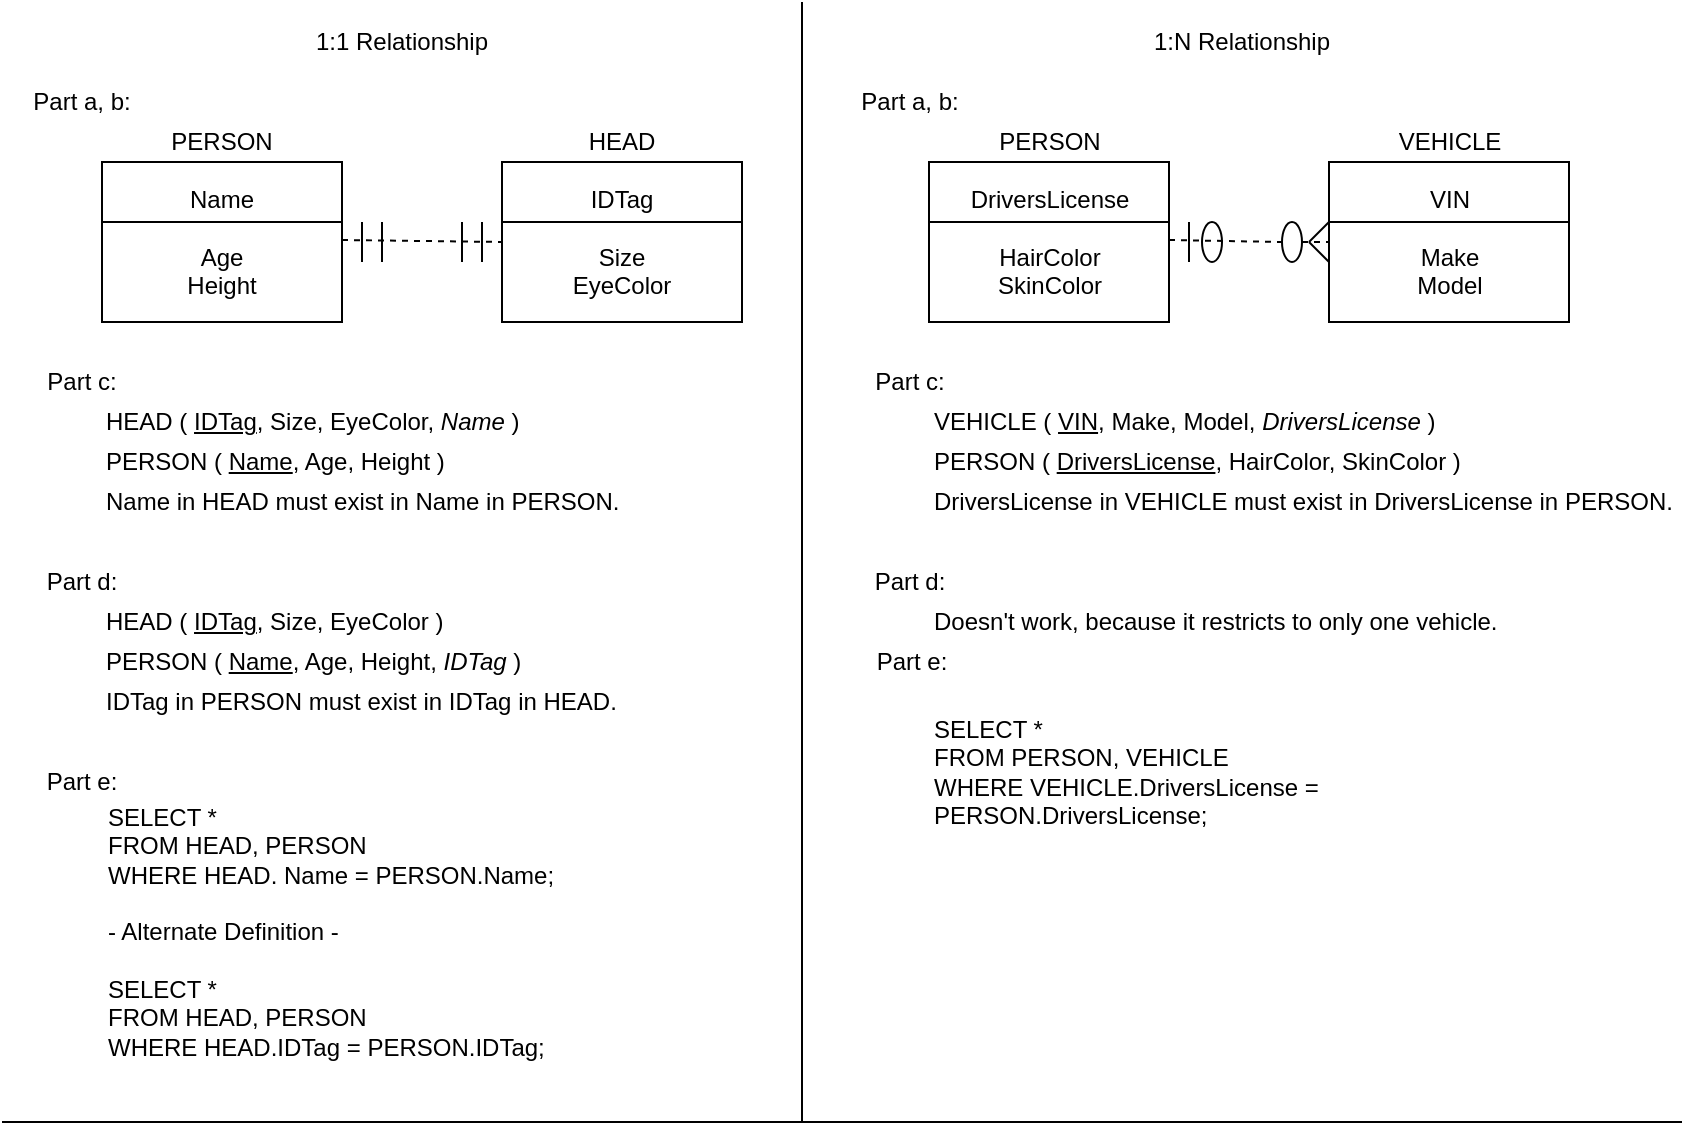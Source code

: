 <mxfile version="12.2.0" type="device" pages="1"><diagram id="vO8iKKDtlPTxBG_6jApg" name="Page-1"><mxGraphModel dx="1113" dy="770" grid="1" gridSize="10" guides="1" tooltips="1" connect="1" arrows="1" fold="1" page="1" pageScale="1" pageWidth="850" pageHeight="1100" math="0" shadow="0"><root><mxCell id="0"/><mxCell id="1" parent="0"/><mxCell id="Bejm0PEinxK8NZ-iXzP8-1" value="" style="rounded=0;whiteSpace=wrap;html=1;" vertex="1" parent="1"><mxGeometry x="50" y="80" width="120" height="80" as="geometry"/></mxCell><mxCell id="Bejm0PEinxK8NZ-iXzP8-2" value="PERSON" style="text;html=1;strokeColor=none;fillColor=none;align=center;verticalAlign=middle;whiteSpace=wrap;rounded=0;" vertex="1" parent="1"><mxGeometry x="50" y="60" width="120" height="20" as="geometry"/></mxCell><mxCell id="Bejm0PEinxK8NZ-iXzP8-3" value="HEAD" style="text;html=1;strokeColor=none;fillColor=none;align=center;verticalAlign=middle;whiteSpace=wrap;rounded=0;" vertex="1" parent="1"><mxGeometry x="250" y="60" width="120" height="20" as="geometry"/></mxCell><mxCell id="Bejm0PEinxK8NZ-iXzP8-4" value="" style="rounded=0;whiteSpace=wrap;html=1;" vertex="1" parent="1"><mxGeometry x="250" y="80" width="120" height="80" as="geometry"/></mxCell><mxCell id="Bejm0PEinxK8NZ-iXzP8-6" value="Name&lt;br&gt;&lt;br&gt;Age&lt;br&gt;Height" style="text;html=1;strokeColor=none;fillColor=none;align=center;verticalAlign=middle;whiteSpace=wrap;rounded=0;" vertex="1" parent="1"><mxGeometry x="50" y="80" width="120" height="80" as="geometry"/></mxCell><mxCell id="Bejm0PEinxK8NZ-iXzP8-7" value="IDTag&lt;br&gt;&lt;br&gt;Size&lt;br&gt;EyeColor" style="text;html=1;strokeColor=none;fillColor=none;align=center;verticalAlign=middle;whiteSpace=wrap;rounded=0;" vertex="1" parent="1"><mxGeometry x="250" y="80" width="120" height="80" as="geometry"/></mxCell><mxCell id="Bejm0PEinxK8NZ-iXzP8-8" value="" style="endArrow=none;html=1;" edge="1" parent="1"><mxGeometry width="50" height="50" relative="1" as="geometry"><mxPoint x="50" y="110" as="sourcePoint"/><mxPoint x="170" y="110" as="targetPoint"/></mxGeometry></mxCell><mxCell id="Bejm0PEinxK8NZ-iXzP8-9" value="" style="endArrow=none;html=1;" edge="1" parent="1"><mxGeometry width="50" height="50" relative="1" as="geometry"><mxPoint x="250" y="110" as="sourcePoint"/><mxPoint x="370" y="110" as="targetPoint"/></mxGeometry></mxCell><mxCell id="Bejm0PEinxK8NZ-iXzP8-10" value="" style="endArrow=none;dashed=1;html=1;entryX=0;entryY=0.5;entryDx=0;entryDy=0;" edge="1" parent="1" target="Bejm0PEinxK8NZ-iXzP8-7"><mxGeometry width="50" height="50" relative="1" as="geometry"><mxPoint x="170" y="119" as="sourcePoint"/><mxPoint x="230" y="119" as="targetPoint"/></mxGeometry></mxCell><mxCell id="Bejm0PEinxK8NZ-iXzP8-11" value="" style="endArrow=none;html=1;" edge="1" parent="1"><mxGeometry width="50" height="50" relative="1" as="geometry"><mxPoint x="180" y="130" as="sourcePoint"/><mxPoint x="180" y="110" as="targetPoint"/></mxGeometry></mxCell><mxCell id="Bejm0PEinxK8NZ-iXzP8-12" value="" style="endArrow=none;html=1;" edge="1" parent="1"><mxGeometry width="50" height="50" relative="1" as="geometry"><mxPoint x="240" y="130" as="sourcePoint"/><mxPoint x="240" y="110" as="targetPoint"/></mxGeometry></mxCell><mxCell id="Bejm0PEinxK8NZ-iXzP8-13" value="" style="endArrow=none;html=1;" edge="1" parent="1"><mxGeometry width="50" height="50" relative="1" as="geometry"><mxPoint x="190" y="130" as="sourcePoint"/><mxPoint x="190" y="110" as="targetPoint"/></mxGeometry></mxCell><mxCell id="Bejm0PEinxK8NZ-iXzP8-14" value="" style="endArrow=none;html=1;" edge="1" parent="1"><mxGeometry width="50" height="50" relative="1" as="geometry"><mxPoint x="230" y="130" as="sourcePoint"/><mxPoint x="230" y="110" as="targetPoint"/></mxGeometry></mxCell><mxCell id="Bejm0PEinxK8NZ-iXzP8-15" value="HEAD ( &lt;u&gt;IDTag&lt;/u&gt;, Size, EyeColor, &lt;i&gt;Name&lt;/i&gt; )" style="text;html=1;strokeColor=none;fillColor=none;align=left;verticalAlign=middle;whiteSpace=wrap;rounded=0;" vertex="1" parent="1"><mxGeometry x="50" y="200" width="220" height="20" as="geometry"/></mxCell><mxCell id="Bejm0PEinxK8NZ-iXzP8-16" value="PERSON ( &lt;u&gt;Name&lt;/u&gt;, Age, Height&amp;nbsp;)" style="text;html=1;strokeColor=none;fillColor=none;align=left;verticalAlign=middle;whiteSpace=wrap;rounded=0;" vertex="1" parent="1"><mxGeometry x="50" y="220" width="210" height="20" as="geometry"/></mxCell><mxCell id="Bejm0PEinxK8NZ-iXzP8-17" value="Part a, b:" style="text;html=1;strokeColor=none;fillColor=none;align=center;verticalAlign=middle;whiteSpace=wrap;rounded=0;" vertex="1" parent="1"><mxGeometry x="10" y="40" width="60" height="20" as="geometry"/></mxCell><mxCell id="Bejm0PEinxK8NZ-iXzP8-18" value="Part c:" style="text;html=1;strokeColor=none;fillColor=none;align=center;verticalAlign=middle;whiteSpace=wrap;rounded=0;" vertex="1" parent="1"><mxGeometry x="10" y="180" width="60" height="20" as="geometry"/></mxCell><mxCell id="Bejm0PEinxK8NZ-iXzP8-19" value="Part d:" style="text;html=1;strokeColor=none;fillColor=none;align=center;verticalAlign=middle;whiteSpace=wrap;rounded=0;" vertex="1" parent="1"><mxGeometry x="10" y="280" width="60" height="20" as="geometry"/></mxCell><mxCell id="Bejm0PEinxK8NZ-iXzP8-20" value="HEAD (&amp;nbsp;&lt;u&gt;IDTag&lt;/u&gt;, Size, EyeColor&amp;nbsp;)" style="text;html=1;strokeColor=none;fillColor=none;align=left;verticalAlign=middle;whiteSpace=wrap;rounded=0;" vertex="1" parent="1"><mxGeometry x="50" y="300" width="260" height="20" as="geometry"/></mxCell><mxCell id="Bejm0PEinxK8NZ-iXzP8-21" value="Part e:" style="text;html=1;strokeColor=none;fillColor=none;align=center;verticalAlign=middle;whiteSpace=wrap;rounded=0;" vertex="1" parent="1"><mxGeometry x="10" y="380" width="60" height="20" as="geometry"/></mxCell><mxCell id="Bejm0PEinxK8NZ-iXzP8-22" value="SELECT *&lt;br&gt;FROM HEAD, PERSON&lt;br&gt;WHERE HEAD. Name = PERSON.Name;&lt;br&gt;&lt;br&gt;- Alternate Definition -&lt;br&gt;&lt;br&gt;SELECT *&lt;br&gt;FROM HEAD, PERSON&lt;br&gt;WHERE HEAD.IDTag = PERSON.IDTag;" style="text;html=1;strokeColor=none;fillColor=none;align=left;verticalAlign=middle;whiteSpace=wrap;rounded=0;" vertex="1" parent="1"><mxGeometry x="50.5" y="400" width="322" height="130" as="geometry"/></mxCell><mxCell id="Bejm0PEinxK8NZ-iXzP8-23" value="Name in HEAD must exist in Name in PERSON." style="text;html=1;strokeColor=none;fillColor=none;align=left;verticalAlign=middle;whiteSpace=wrap;rounded=0;" vertex="1" parent="1"><mxGeometry x="50" y="240" width="260" height="20" as="geometry"/></mxCell><mxCell id="Bejm0PEinxK8NZ-iXzP8-25" value="PERSON ( &lt;u&gt;Name&lt;/u&gt;, Age, Height, &lt;i&gt;IDTag&lt;/i&gt; )" style="text;html=1;strokeColor=none;fillColor=none;align=left;verticalAlign=middle;whiteSpace=wrap;rounded=0;" vertex="1" parent="1"><mxGeometry x="50" y="320" width="220" height="20" as="geometry"/></mxCell><mxCell id="Bejm0PEinxK8NZ-iXzP8-26" value="IDTag in PERSON must exist in IDTag in HEAD." style="text;html=1;strokeColor=none;fillColor=none;align=left;verticalAlign=middle;whiteSpace=wrap;rounded=0;" vertex="1" parent="1"><mxGeometry x="50" y="340" width="260" height="20" as="geometry"/></mxCell><mxCell id="Bejm0PEinxK8NZ-iXzP8-27" value="" style="endArrow=none;html=1;" edge="1" parent="1"><mxGeometry width="50" height="50" relative="1" as="geometry"><mxPoint x="400" y="560" as="sourcePoint"/><mxPoint x="400" as="targetPoint"/></mxGeometry></mxCell><mxCell id="Bejm0PEinxK8NZ-iXzP8-28" value="" style="rounded=0;whiteSpace=wrap;html=1;" vertex="1" parent="1"><mxGeometry x="463.5" y="80" width="120" height="80" as="geometry"/></mxCell><mxCell id="Bejm0PEinxK8NZ-iXzP8-29" value="PERSON" style="text;html=1;strokeColor=none;fillColor=none;align=center;verticalAlign=middle;whiteSpace=wrap;rounded=0;" vertex="1" parent="1"><mxGeometry x="463.5" y="60" width="120" height="20" as="geometry"/></mxCell><mxCell id="Bejm0PEinxK8NZ-iXzP8-30" value="DriversLicense&lt;br&gt;&lt;br&gt;HairColor&lt;br&gt;SkinColor" style="text;html=1;strokeColor=none;fillColor=none;align=center;verticalAlign=middle;whiteSpace=wrap;rounded=0;" vertex="1" parent="1"><mxGeometry x="463.5" y="80" width="120" height="80" as="geometry"/></mxCell><mxCell id="Bejm0PEinxK8NZ-iXzP8-31" value="" style="endArrow=none;html=1;" edge="1" parent="1"><mxGeometry width="50" height="50" relative="1" as="geometry"><mxPoint x="463.5" y="110" as="sourcePoint"/><mxPoint x="583.5" y="110" as="targetPoint"/></mxGeometry></mxCell><mxCell id="Bejm0PEinxK8NZ-iXzP8-32" value="" style="endArrow=none;dashed=1;html=1;entryX=0;entryY=0.5;entryDx=0;entryDy=0;" edge="1" parent="1" source="Bejm0PEinxK8NZ-iXzP8-63"><mxGeometry width="50" height="50" relative="1" as="geometry"><mxPoint x="583.5" y="119" as="sourcePoint"/><mxPoint x="663.5" y="120" as="targetPoint"/></mxGeometry></mxCell><mxCell id="Bejm0PEinxK8NZ-iXzP8-33" value="" style="endArrow=none;html=1;" edge="1" parent="1"><mxGeometry width="50" height="50" relative="1" as="geometry"><mxPoint x="593.5" y="130" as="sourcePoint"/><mxPoint x="593.5" y="110" as="targetPoint"/></mxGeometry></mxCell><mxCell id="Bejm0PEinxK8NZ-iXzP8-37" value="VEHICLE ( &lt;u&gt;VIN&lt;/u&gt;, Make, Model, &lt;i&gt;DriversLicense&lt;/i&gt; )" style="text;html=1;strokeColor=none;fillColor=none;align=left;verticalAlign=middle;whiteSpace=wrap;rounded=0;" vertex="1" parent="1"><mxGeometry x="464" y="200" width="267" height="20" as="geometry"/></mxCell><mxCell id="Bejm0PEinxK8NZ-iXzP8-38" value="PERSON ( &lt;u&gt;DriversLicense&lt;/u&gt;, HairColor, SkinColor&amp;nbsp;)" style="text;html=1;strokeColor=none;fillColor=none;align=left;verticalAlign=middle;whiteSpace=wrap;rounded=0;" vertex="1" parent="1"><mxGeometry x="464" y="220" width="277" height="20" as="geometry"/></mxCell><mxCell id="Bejm0PEinxK8NZ-iXzP8-39" value="Part a, b:" style="text;html=1;strokeColor=none;fillColor=none;align=center;verticalAlign=middle;whiteSpace=wrap;rounded=0;" vertex="1" parent="1"><mxGeometry x="423.5" y="40" width="60" height="20" as="geometry"/></mxCell><mxCell id="Bejm0PEinxK8NZ-iXzP8-40" value="Part c:" style="text;html=1;strokeColor=none;fillColor=none;align=center;verticalAlign=middle;whiteSpace=wrap;rounded=0;" vertex="1" parent="1"><mxGeometry x="423.5" y="180" width="60" height="20" as="geometry"/></mxCell><mxCell id="Bejm0PEinxK8NZ-iXzP8-41" value="Part d:" style="text;html=1;strokeColor=none;fillColor=none;align=center;verticalAlign=middle;whiteSpace=wrap;rounded=0;" vertex="1" parent="1"><mxGeometry x="423.5" y="280" width="60" height="20" as="geometry"/></mxCell><mxCell id="Bejm0PEinxK8NZ-iXzP8-43" value="Part e:" style="text;html=1;strokeColor=none;fillColor=none;align=center;verticalAlign=middle;whiteSpace=wrap;rounded=0;" vertex="1" parent="1"><mxGeometry x="425" y="320" width="60" height="20" as="geometry"/></mxCell><mxCell id="Bejm0PEinxK8NZ-iXzP8-44" value="DriversLicense in VEHICLE must exist in DriversLicense in PERSON." style="text;html=1;strokeColor=none;fillColor=none;align=left;verticalAlign=middle;whiteSpace=wrap;rounded=0;" vertex="1" parent="1"><mxGeometry x="464" y="240" width="376" height="20" as="geometry"/></mxCell><mxCell id="Bejm0PEinxK8NZ-iXzP8-46" value="Doesn't work, because it restricts to only one vehicle." style="text;html=1;strokeColor=none;fillColor=none;align=left;verticalAlign=middle;whiteSpace=wrap;rounded=0;" vertex="1" parent="1"><mxGeometry x="464" y="300" width="317" height="20" as="geometry"/></mxCell><mxCell id="Bejm0PEinxK8NZ-iXzP8-47" value="VEHICLE" style="text;html=1;strokeColor=none;fillColor=none;align=center;verticalAlign=middle;whiteSpace=wrap;rounded=0;" vertex="1" parent="1"><mxGeometry x="663.5" y="60" width="120" height="20" as="geometry"/></mxCell><mxCell id="Bejm0PEinxK8NZ-iXzP8-48" value="" style="rounded=0;whiteSpace=wrap;html=1;" vertex="1" parent="1"><mxGeometry x="663.5" y="80" width="120" height="80" as="geometry"/></mxCell><mxCell id="Bejm0PEinxK8NZ-iXzP8-49" value="VIN&lt;br&gt;&lt;br&gt;Make&lt;br&gt;Model" style="text;html=1;strokeColor=none;fillColor=none;align=center;verticalAlign=middle;whiteSpace=wrap;rounded=0;" vertex="1" parent="1"><mxGeometry x="663.5" y="80" width="120" height="80" as="geometry"/></mxCell><mxCell id="Bejm0PEinxK8NZ-iXzP8-50" value="" style="endArrow=none;html=1;" edge="1" parent="1"><mxGeometry width="50" height="50" relative="1" as="geometry"><mxPoint x="663.5" y="110" as="sourcePoint"/><mxPoint x="783.5" y="110" as="targetPoint"/></mxGeometry></mxCell><mxCell id="Bejm0PEinxK8NZ-iXzP8-53" value="1:1 Relationship" style="text;html=1;strokeColor=none;fillColor=none;align=center;verticalAlign=middle;whiteSpace=wrap;rounded=0;" vertex="1" parent="1"><mxGeometry y="10" width="400" height="20" as="geometry"/></mxCell><mxCell id="Bejm0PEinxK8NZ-iXzP8-54" value="1:N Relationship" style="text;html=1;strokeColor=none;fillColor=none;align=center;verticalAlign=middle;whiteSpace=wrap;rounded=0;" vertex="1" parent="1"><mxGeometry x="400" y="10" width="440" height="20" as="geometry"/></mxCell><mxCell id="Bejm0PEinxK8NZ-iXzP8-57" value="" style="endArrow=none;html=1;" edge="1" parent="1"><mxGeometry width="50" height="50" relative="1" as="geometry"><mxPoint y="560" as="sourcePoint"/><mxPoint x="840" y="560" as="targetPoint"/></mxGeometry></mxCell><mxCell id="Bejm0PEinxK8NZ-iXzP8-60" value="" style="endArrow=none;html=1;" edge="1" parent="1"><mxGeometry width="50" height="50" relative="1" as="geometry"><mxPoint x="653.5" y="120" as="sourcePoint"/><mxPoint x="663.5" y="110" as="targetPoint"/></mxGeometry></mxCell><mxCell id="Bejm0PEinxK8NZ-iXzP8-61" value="" style="endArrow=none;html=1;" edge="1" parent="1"><mxGeometry width="50" height="50" relative="1" as="geometry"><mxPoint x="663.5" y="130" as="sourcePoint"/><mxPoint x="653.5" y="120" as="targetPoint"/></mxGeometry></mxCell><mxCell id="Bejm0PEinxK8NZ-iXzP8-62" value="" style="ellipse;whiteSpace=wrap;html=1;" vertex="1" parent="1"><mxGeometry x="600" y="110" width="10" height="20" as="geometry"/></mxCell><mxCell id="Bejm0PEinxK8NZ-iXzP8-63" value="" style="ellipse;whiteSpace=wrap;html=1;" vertex="1" parent="1"><mxGeometry x="640" y="110" width="10" height="20" as="geometry"/></mxCell><mxCell id="Bejm0PEinxK8NZ-iXzP8-65" value="" style="endArrow=none;dashed=1;html=1;entryX=0;entryY=0.5;entryDx=0;entryDy=0;" edge="1" parent="1" target="Bejm0PEinxK8NZ-iXzP8-63"><mxGeometry width="50" height="50" relative="1" as="geometry"><mxPoint x="583.5" y="119" as="sourcePoint"/><mxPoint x="663.5" y="120" as="targetPoint"/></mxGeometry></mxCell><mxCell id="Bejm0PEinxK8NZ-iXzP8-66" value="SELECT *&lt;br&gt;FROM PERSON, VEHICLE&lt;br&gt;WHERE VEHICLE.DriversLicense = PERSON.DriversLicense;" style="text;html=1;strokeColor=none;fillColor=none;align=left;verticalAlign=middle;whiteSpace=wrap;rounded=0;" vertex="1" parent="1"><mxGeometry x="464" y="340" width="260" height="90" as="geometry"/></mxCell></root></mxGraphModel></diagram></mxfile>